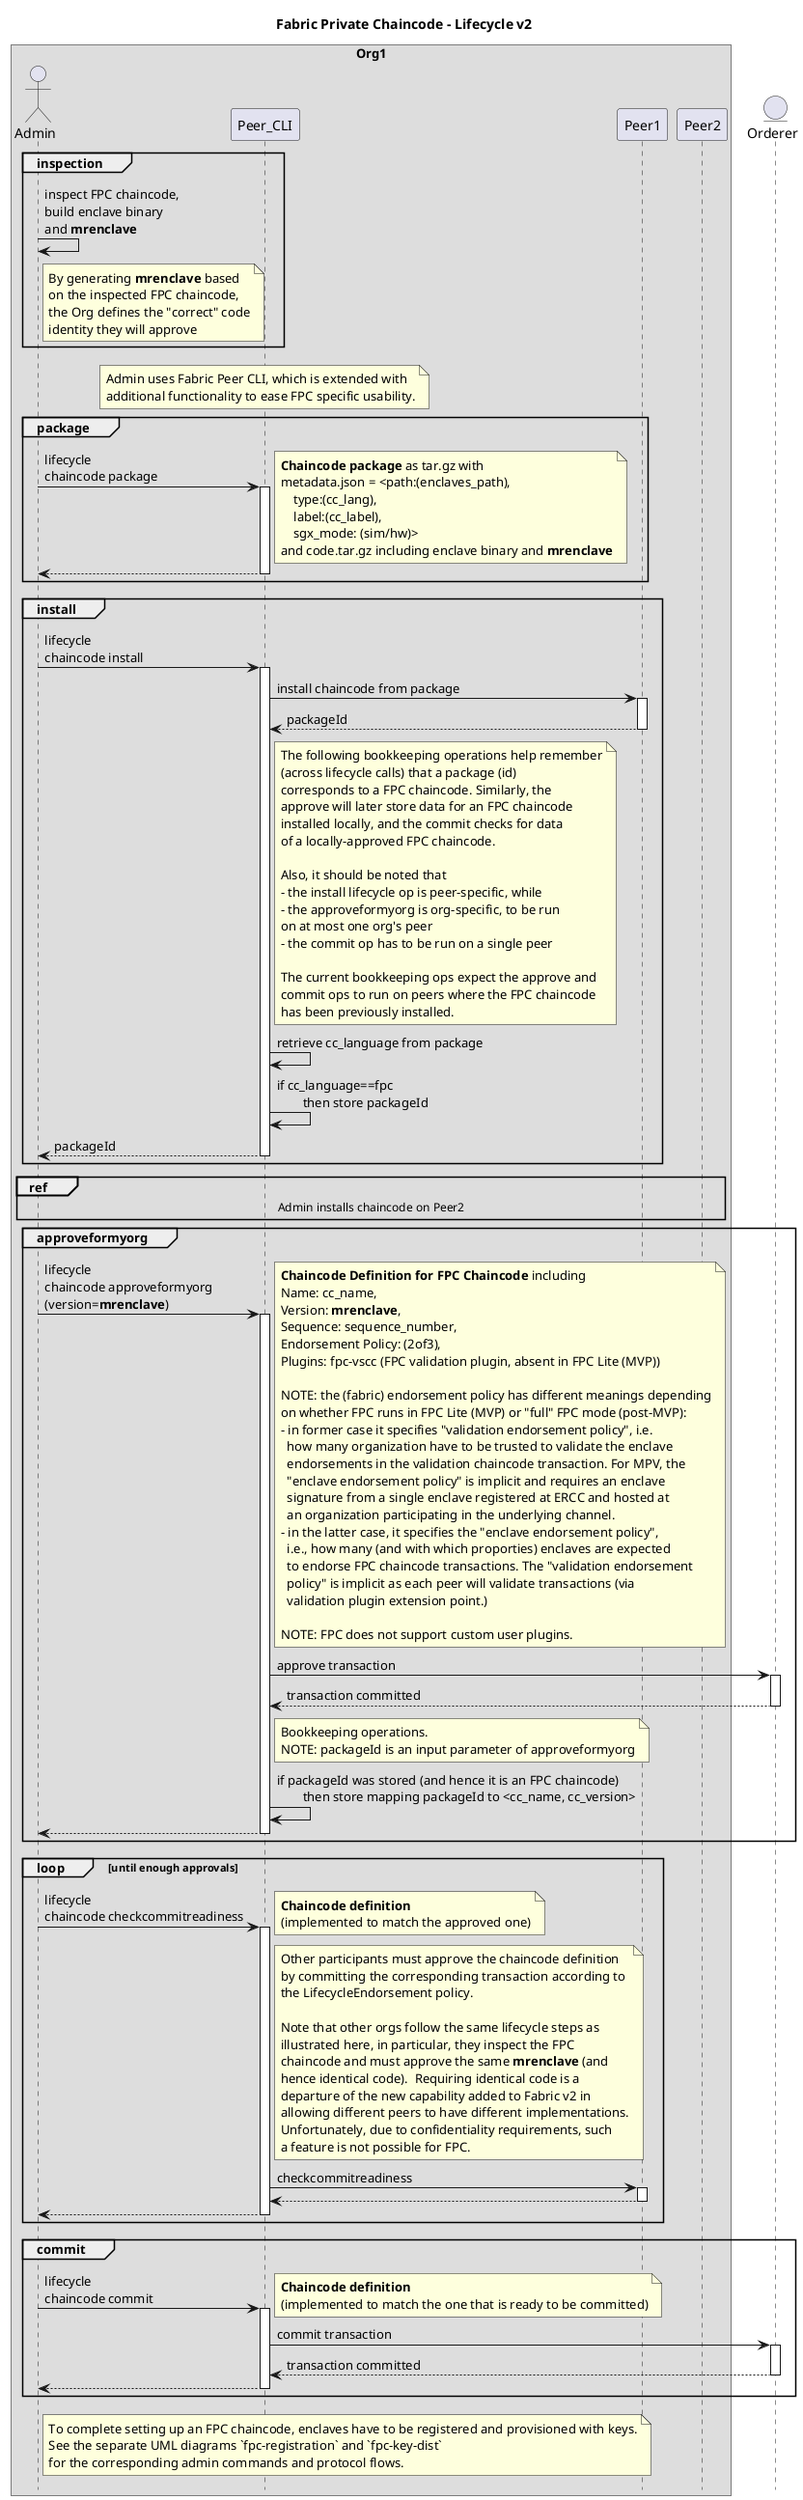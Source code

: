 /'
    Copyright 2020 Intel Corporation
    Copyright IBM Corp. All Rights Reserved.

    SPDX-License-Identifier: Apache-2.0
'/

@startuml

!pragma teoz true

hide footbox
title Foot Box removed

title Fabric Private Chaincode - Lifecycle v2

box "Org1"
actor Admin order 10
participant Peer_CLI order 15
participant Peer1 order 20
participant Peer2 order 40
end box

entity Orderer order 80

group inspection
    Admin -> Admin : inspect FPC chaincode,\nbuild enclave binary\nand **mrenclave**
    note right Admin
    By generating **mrenclave** based
    on the inspected FPC chaincode,
    the Org defines the "correct" code
    identity they will approve
    end note
end

note over Peer_CLI
    Admin uses Fabric Peer CLI, which is extended with
    additional functionality to ease FPC specific usability.
end note

group package
    Admin -> Peer_CLI++ : lifecycle\nchaincode package
    note right
    **Chaincode package** as tar.gz with
    metadata.json = <path:(enclaves_path),
        type:(cc_lang),
        label:(cc_label),
        sgx_mode: (sim/hw)>
    and code.tar.gz including enclave binary and **mrenclave**
    end note
return
end

group install
    Admin -> Peer_CLI++ : lifecycle\nchaincode install
    Peer_CLI -> Peer1++ : install chaincode from package
    return packageId

    note right Peer_CLI
    The following bookkeeping operations help remember
    (across lifecycle calls) that a package (id)
    corresponds to a FPC chaincode. Similarly, the
    approve will later store data for an FPC chaincode
    installed locally, and the commit checks for data
    of a locally-approved FPC chaincode.

    Also, it should be noted that
    - the install lifecycle op is peer-specific, while
    - the approveformyorg is org-specific, to be run
    on at most one org's peer
    - the commit op has to be run on a single peer

    The current bookkeeping ops expect the approve and
    commit ops to run on peers where the FPC chaincode
    has been previously installed.
    end note

    Peer_CLI -> Peer_CLI : retrieve cc_language from package
    Peer_CLI -> Peer_CLI : if cc_language==fpc\n\tthen store packageId
    return packageId
end

ref over Admin, Peer_CLI, Peer2
    Admin installs chaincode on Peer2
end ref

group approveformyorg
    Admin -> Peer_CLI++ : lifecycle\nchaincode approveformyorg\n(version=**mrenclave**)
    note right
    **Chaincode Definition for FPC Chaincode** including
    Name: cc_name,
    Version: **mrenclave**,
    Sequence: sequence_number,
    Endorsement Policy: (2of3),
    Plugins: fpc-vscc (FPC validation plugin, absent in FPC Lite (MVP))

    NOTE: the (fabric) endorsement policy has different meanings depending
    on whether FPC runs in FPC Lite (MVP) or "full" FPC mode (post-MVP):
    - in former case it specifies "validation endorsement policy", i.e. 
      how many organization have to be trusted to validate the enclave 
      endorsements in the validation chaincode transaction. For MPV, the 
      "enclave endorsement policy" is implicit and requires an enclave
      signature from a single enclave registered at ERCC and hosted at
      an organization participating in the underlying channel.
    - in the latter case, it specifies the "enclave endorsement policy",
      i.e., how many (and with which proporties) enclaves are expected 
      to endorse FPC chaincode transactions. The "validation endorsement 
      policy" is implicit as each peer will validate transactions (via
      validation plugin extension point.)

    NOTE: FPC does not support custom user plugins.
    end note

    Peer_CLI -> Orderer++ : approve transaction
    return transaction committed /' Peer1_CLI -> Orderer '/

    note right Peer_CLI
    Bookkeeping operations.
    NOTE: packageId is an input parameter of approveformyorg
    end note

    Peer_CLI -> Peer_CLI : if packageId was stored (and hence it is an FPC chaincode)\n\tthen store mapping packageId to <cc_name, cc_version>
    return
end

loop until enough approvals
	Admin -> Peer_CLI++ : lifecycle\nchaincode checkcommitreadiness
    note right
    **Chaincode definition**
    (implemented to match the approved one)
    end note

    note right Peer_CLI
    Other participants must approve the chaincode definition
    by committing the corresponding transaction according to
    the LifecycleEndorsement policy.

    Note that other orgs follow the same lifecycle steps as
    illustrated here, in particular, they inspect the FPC
    chaincode and must approve the same **mrenclave** (and
    hence identical code).  Requiring identical code is a
    departure of the new capability added to Fabric v2 in
    allowing different peers to have different implementations.
    Unfortunately, due to confidentiality requirements, such
    a feature is not possible for FPC.
    end note

    Peer_CLI -> Peer1++ : checkcommitreadiness
    return
    return
end

group commit
    Admin -> Peer_CLI++ : lifecycle\nchaincode commit
    note right
    **Chaincode definition**
    (implemented to match the one that is ready to be committed)
    end note

    Peer_CLI -> Orderer++ : commit transaction
    return transaction committed
    return
end

note right Admin
    To complete setting up an FPC chaincode, enclaves have to be registered and provisioned with keys.
    See the separate UML diagrams `fpc-registration` and `fpc-key-dist`
    for the corresponding admin commands and protocol flows.
end note
@enduml
